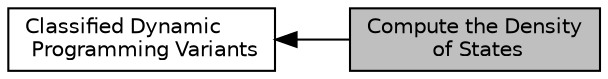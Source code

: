 digraph "Compute the Density of States"
{
  bgcolor="transparent";
  edge [fontname="Helvetica",fontsize="10",labelfontname="Helvetica",labelfontsize="10"];
  node [fontname="Helvetica",fontsize="10",shape=box];
  rankdir=LR;
  Node1 [label="Classified Dynamic\l Programming Variants",height=0.2,width=0.4,color="black",URL="$group__class__fold.html",tooltip=" "];
  Node0 [label="Compute the Density\l of States",height=0.2,width=0.4,color="black", fillcolor="grey75", style="filled", fontcolor="black",tooltip=" "];
  Node1->Node0 [shape=plaintext, dir="back", style="solid"];
}
